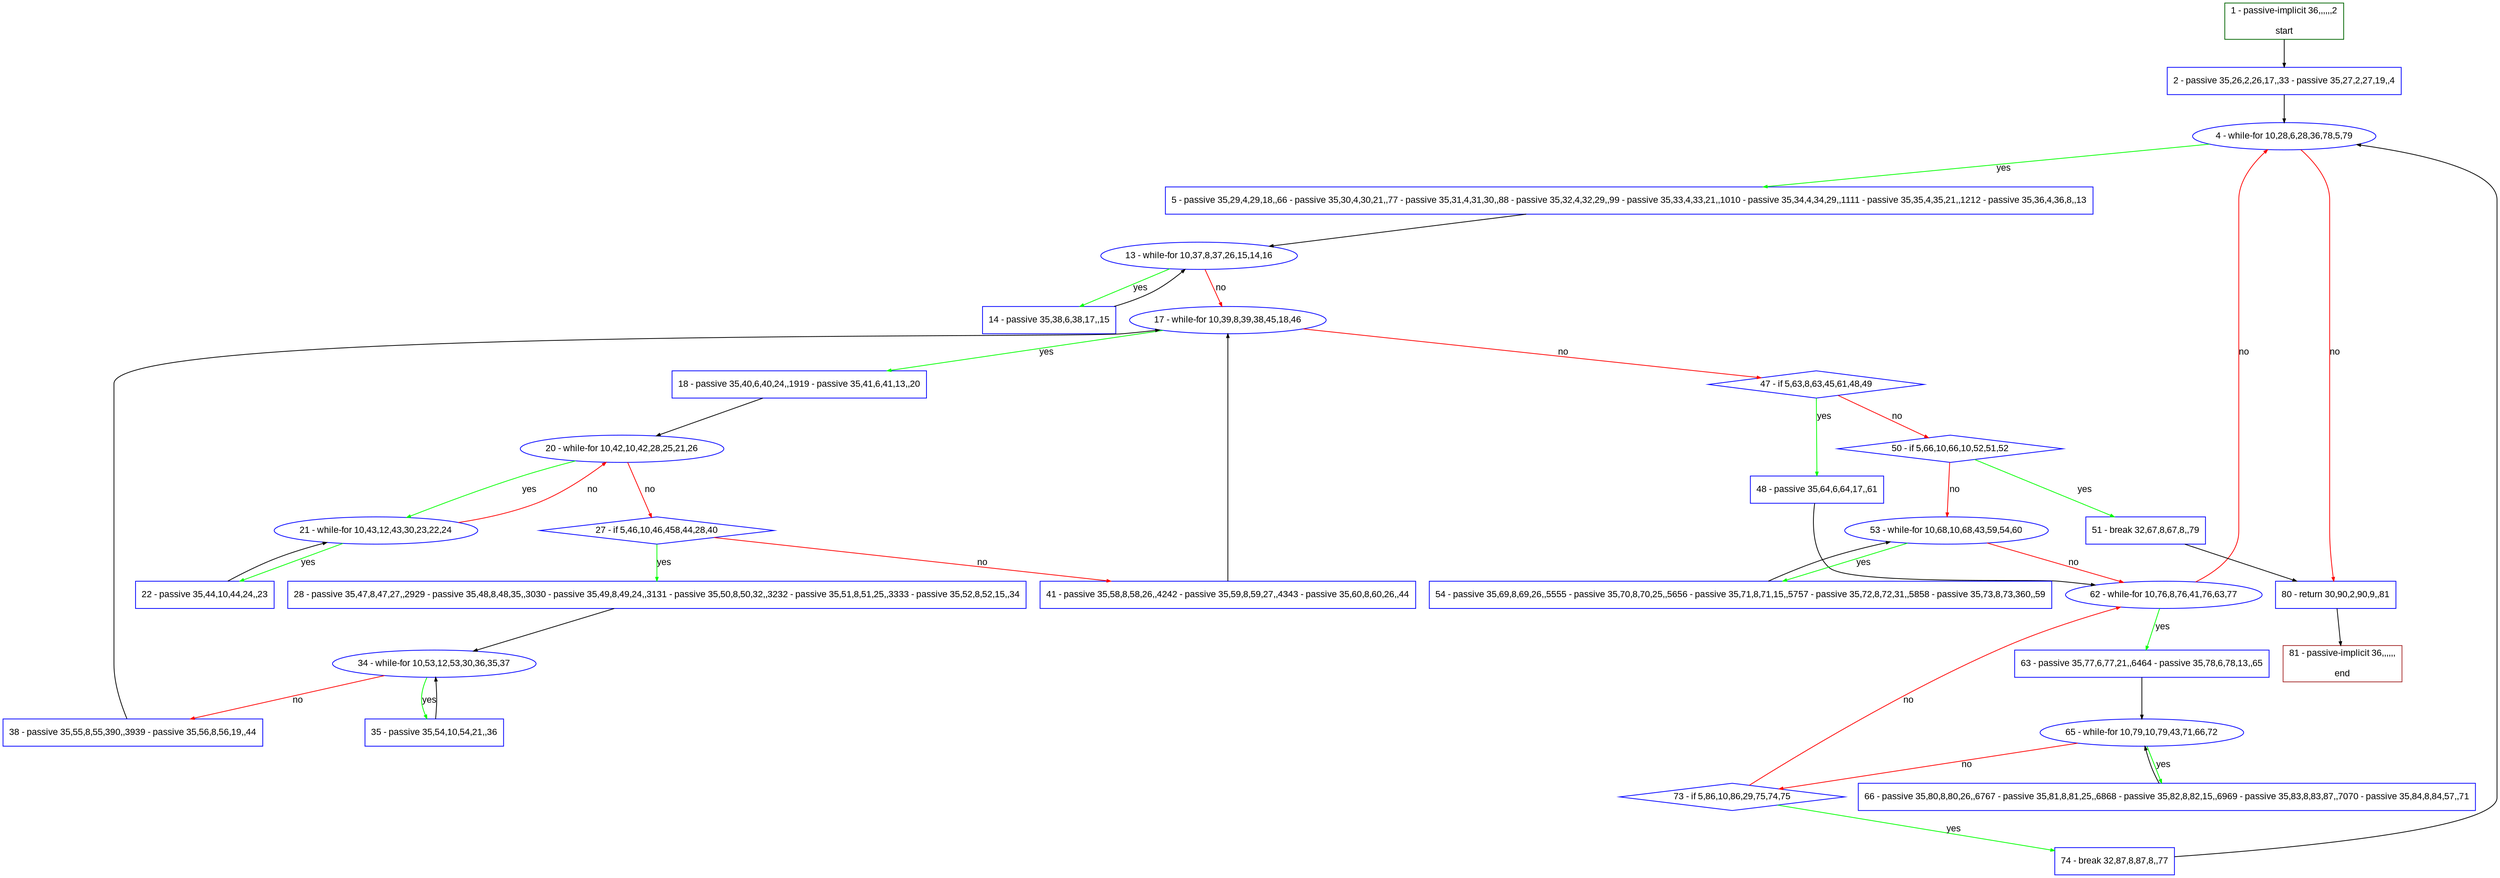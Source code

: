 digraph "" {
  graph [pack="true", label="", fontsize="12", packmode="clust", fontname="Arial", fillcolor="#FFFFCC", bgcolor="white", style="rounded,filled", compound="true"];
  node [node_initialized="no", label="", color="grey", fontsize="12", fillcolor="white", fontname="Arial", style="filled", shape="rectangle", compound="true", fixedsize="false"];
  edge [fontcolor="black", arrowhead="normal", arrowtail="none", arrowsize="0.5", ltail="", label="", color="black", fontsize="12", lhead="", fontname="Arial", dir="forward", compound="true"];
  __N1 [label="2 - passive 35,26,2,26,17,,33 - passive 35,27,2,27,19,,4", color="#0000ff", fillcolor="#ffffff", style="filled", shape="box"];
  __N2 [label="1 - passive-implicit 36,,,,,,2\n\nstart", color="#006400", fillcolor="#ffffff", style="filled", shape="box"];
  __N3 [label="4 - while-for 10,28,6,28,36,78,5,79", color="#0000ff", fillcolor="#ffffff", style="filled", shape="oval"];
  __N4 [label="5 - passive 35,29,4,29,18,,66 - passive 35,30,4,30,21,,77 - passive 35,31,4,31,30,,88 - passive 35,32,4,32,29,,99 - passive 35,33,4,33,21,,1010 - passive 35,34,4,34,29,,1111 - passive 35,35,4,35,21,,1212 - passive 35,36,4,36,8,,13", color="#0000ff", fillcolor="#ffffff", style="filled", shape="box"];
  __N5 [label="80 - return 30,90,2,90,9,,81", color="#0000ff", fillcolor="#ffffff", style="filled", shape="box"];
  __N6 [label="13 - while-for 10,37,8,37,26,15,14,16", color="#0000ff", fillcolor="#ffffff", style="filled", shape="oval"];
  __N7 [label="14 - passive 35,38,6,38,17,,15", color="#0000ff", fillcolor="#ffffff", style="filled", shape="box"];
  __N8 [label="17 - while-for 10,39,8,39,38,45,18,46", color="#0000ff", fillcolor="#ffffff", style="filled", shape="oval"];
  __N9 [label="18 - passive 35,40,6,40,24,,1919 - passive 35,41,6,41,13,,20", color="#0000ff", fillcolor="#ffffff", style="filled", shape="box"];
  __N10 [label="47 - if 5,63,8,63,45,61,48,49", color="#0000ff", fillcolor="#ffffff", style="filled", shape="diamond"];
  __N11 [label="20 - while-for 10,42,10,42,28,25,21,26", color="#0000ff", fillcolor="#ffffff", style="filled", shape="oval"];
  __N12 [label="21 - while-for 10,43,12,43,30,23,22,24", color="#0000ff", fillcolor="#ffffff", style="filled", shape="oval"];
  __N13 [label="27 - if 5,46,10,46,458,44,28,40", color="#0000ff", fillcolor="#ffffff", style="filled", shape="diamond"];
  __N14 [label="22 - passive 35,44,10,44,24,,23", color="#0000ff", fillcolor="#ffffff", style="filled", shape="box"];
  __N15 [label="28 - passive 35,47,8,47,27,,2929 - passive 35,48,8,48,35,,3030 - passive 35,49,8,49,24,,3131 - passive 35,50,8,50,32,,3232 - passive 35,51,8,51,25,,3333 - passive 35,52,8,52,15,,34", color="#0000ff", fillcolor="#ffffff", style="filled", shape="box"];
  __N16 [label="41 - passive 35,58,8,58,26,,4242 - passive 35,59,8,59,27,,4343 - passive 35,60,8,60,26,,44", color="#0000ff", fillcolor="#ffffff", style="filled", shape="box"];
  __N17 [label="34 - while-for 10,53,12,53,30,36,35,37", color="#0000ff", fillcolor="#ffffff", style="filled", shape="oval"];
  __N18 [label="35 - passive 35,54,10,54,21,,36", color="#0000ff", fillcolor="#ffffff", style="filled", shape="box"];
  __N19 [label="38 - passive 35,55,8,55,390,,3939 - passive 35,56,8,56,19,,44", color="#0000ff", fillcolor="#ffffff", style="filled", shape="box"];
  __N20 [label="48 - passive 35,64,6,64,17,,61", color="#0000ff", fillcolor="#ffffff", style="filled", shape="box"];
  __N21 [label="50 - if 5,66,10,66,10,52,51,52", color="#0000ff", fillcolor="#ffffff", style="filled", shape="diamond"];
  __N22 [label="62 - while-for 10,76,8,76,41,76,63,77", color="#0000ff", fillcolor="#ffffff", style="filled", shape="oval"];
  __N23 [label="51 - break 32,67,8,67,8,,79", color="#0000ff", fillcolor="#ffffff", style="filled", shape="box"];
  __N24 [label="53 - while-for 10,68,10,68,43,59,54,60", color="#0000ff", fillcolor="#ffffff", style="filled", shape="oval"];
  __N25 [label="54 - passive 35,69,8,69,26,,5555 - passive 35,70,8,70,25,,5656 - passive 35,71,8,71,15,,5757 - passive 35,72,8,72,31,,5858 - passive 35,73,8,73,360,,59", color="#0000ff", fillcolor="#ffffff", style="filled", shape="box"];
  __N26 [label="63 - passive 35,77,6,77,21,,6464 - passive 35,78,6,78,13,,65", color="#0000ff", fillcolor="#ffffff", style="filled", shape="box"];
  __N27 [label="65 - while-for 10,79,10,79,43,71,66,72", color="#0000ff", fillcolor="#ffffff", style="filled", shape="oval"];
  __N28 [label="66 - passive 35,80,8,80,26,,6767 - passive 35,81,8,81,25,,6868 - passive 35,82,8,82,15,,6969 - passive 35,83,8,83,87,,7070 - passive 35,84,8,84,57,,71", color="#0000ff", fillcolor="#ffffff", style="filled", shape="box"];
  __N29 [label="73 - if 5,86,10,86,29,75,74,75", color="#0000ff", fillcolor="#ffffff", style="filled", shape="diamond"];
  __N30 [label="74 - break 32,87,8,87,8,,77", color="#0000ff", fillcolor="#ffffff", style="filled", shape="box"];
  __N31 [label="81 - passive-implicit 36,,,,,,\n\nend", color="#a52a2a", fillcolor="#ffffff", style="filled", shape="box"];
  __N2 -> __N1 [arrowhead="normal", arrowtail="none", color="#000000", label="", dir="forward"];
  __N1 -> __N3 [arrowhead="normal", arrowtail="none", color="#000000", label="", dir="forward"];
  __N3 -> __N4 [arrowhead="normal", arrowtail="none", color="#00ff00", label="yes", dir="forward"];
  __N3 -> __N5 [arrowhead="normal", arrowtail="none", color="#ff0000", label="no", dir="forward"];
  __N4 -> __N6 [arrowhead="normal", arrowtail="none", color="#000000", label="", dir="forward"];
  __N6 -> __N7 [arrowhead="normal", arrowtail="none", color="#00ff00", label="yes", dir="forward"];
  __N7 -> __N6 [arrowhead="normal", arrowtail="none", color="#000000", label="", dir="forward"];
  __N6 -> __N8 [arrowhead="normal", arrowtail="none", color="#ff0000", label="no", dir="forward"];
  __N8 -> __N9 [arrowhead="normal", arrowtail="none", color="#00ff00", label="yes", dir="forward"];
  __N8 -> __N10 [arrowhead="normal", arrowtail="none", color="#ff0000", label="no", dir="forward"];
  __N9 -> __N11 [arrowhead="normal", arrowtail="none", color="#000000", label="", dir="forward"];
  __N11 -> __N12 [arrowhead="normal", arrowtail="none", color="#00ff00", label="yes", dir="forward"];
  __N12 -> __N11 [arrowhead="normal", arrowtail="none", color="#ff0000", label="no", dir="forward"];
  __N11 -> __N13 [arrowhead="normal", arrowtail="none", color="#ff0000", label="no", dir="forward"];
  __N12 -> __N14 [arrowhead="normal", arrowtail="none", color="#00ff00", label="yes", dir="forward"];
  __N14 -> __N12 [arrowhead="normal", arrowtail="none", color="#000000", label="", dir="forward"];
  __N13 -> __N15 [arrowhead="normal", arrowtail="none", color="#00ff00", label="yes", dir="forward"];
  __N13 -> __N16 [arrowhead="normal", arrowtail="none", color="#ff0000", label="no", dir="forward"];
  __N15 -> __N17 [arrowhead="normal", arrowtail="none", color="#000000", label="", dir="forward"];
  __N17 -> __N18 [arrowhead="normal", arrowtail="none", color="#00ff00", label="yes", dir="forward"];
  __N18 -> __N17 [arrowhead="normal", arrowtail="none", color="#000000", label="", dir="forward"];
  __N17 -> __N19 [arrowhead="normal", arrowtail="none", color="#ff0000", label="no", dir="forward"];
  __N19 -> __N8 [arrowhead="normal", arrowtail="none", color="#000000", label="", dir="forward"];
  __N16 -> __N8 [arrowhead="normal", arrowtail="none", color="#000000", label="", dir="forward"];
  __N10 -> __N20 [arrowhead="normal", arrowtail="none", color="#00ff00", label="yes", dir="forward"];
  __N10 -> __N21 [arrowhead="normal", arrowtail="none", color="#ff0000", label="no", dir="forward"];
  __N20 -> __N22 [arrowhead="normal", arrowtail="none", color="#000000", label="", dir="forward"];
  __N21 -> __N23 [arrowhead="normal", arrowtail="none", color="#00ff00", label="yes", dir="forward"];
  __N21 -> __N24 [arrowhead="normal", arrowtail="none", color="#ff0000", label="no", dir="forward"];
  __N23 -> __N5 [arrowhead="normal", arrowtail="none", color="#000000", label="", dir="forward"];
  __N24 -> __N25 [arrowhead="normal", arrowtail="none", color="#00ff00", label="yes", dir="forward"];
  __N25 -> __N24 [arrowhead="normal", arrowtail="none", color="#000000", label="", dir="forward"];
  __N24 -> __N22 [arrowhead="normal", arrowtail="none", color="#ff0000", label="no", dir="forward"];
  __N22 -> __N3 [arrowhead="normal", arrowtail="none", color="#ff0000", label="no", dir="forward"];
  __N22 -> __N26 [arrowhead="normal", arrowtail="none", color="#00ff00", label="yes", dir="forward"];
  __N26 -> __N27 [arrowhead="normal", arrowtail="none", color="#000000", label="", dir="forward"];
  __N27 -> __N28 [arrowhead="normal", arrowtail="none", color="#00ff00", label="yes", dir="forward"];
  __N28 -> __N27 [arrowhead="normal", arrowtail="none", color="#000000", label="", dir="forward"];
  __N27 -> __N29 [arrowhead="normal", arrowtail="none", color="#ff0000", label="no", dir="forward"];
  __N29 -> __N22 [arrowhead="normal", arrowtail="none", color="#ff0000", label="no", dir="forward"];
  __N29 -> __N30 [arrowhead="normal", arrowtail="none", color="#00ff00", label="yes", dir="forward"];
  __N30 -> __N3 [arrowhead="normal", arrowtail="none", color="#000000", label="", dir="forward"];
  __N5 -> __N31 [arrowhead="normal", arrowtail="none", color="#000000", label="", dir="forward"];
}

